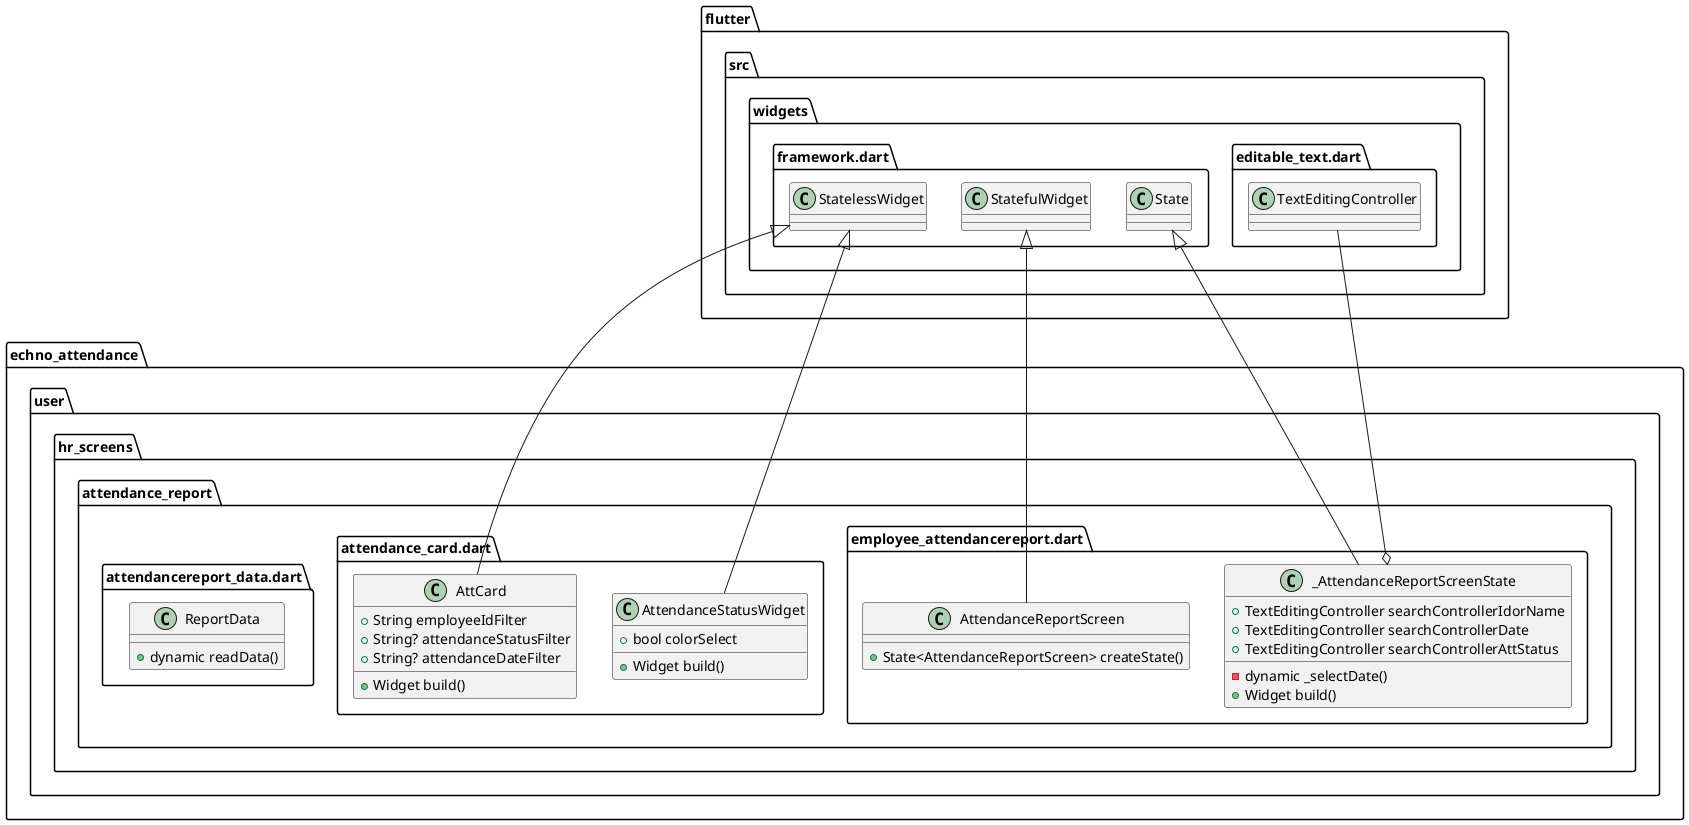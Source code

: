 @startuml
set namespaceSeparator ::

class "echno_attendance::user::hr_screens::attendance_report::employee_attendancereport.dart::AttendanceReportScreen" {
  +State<AttendanceReportScreen> createState()
}

"flutter::src::widgets::framework.dart::StatefulWidget" <|-- "echno_attendance::user::hr_screens::attendance_report::employee_attendancereport.dart::AttendanceReportScreen"

class "echno_attendance::user::hr_screens::attendance_report::employee_attendancereport.dart::_AttendanceReportScreenState" {
  +TextEditingController searchControllerIdorName
  +TextEditingController searchControllerDate
  +TextEditingController searchControllerAttStatus
  -dynamic _selectDate()
  +Widget build()
}

"echno_attendance::user::hr_screens::attendance_report::employee_attendancereport.dart::_AttendanceReportScreenState" o-- "flutter::src::widgets::editable_text.dart::TextEditingController"
"flutter::src::widgets::framework.dart::State" <|-- "echno_attendance::user::hr_screens::attendance_report::employee_attendancereport.dart::_AttendanceReportScreenState"

class "echno_attendance::user::hr_screens::attendance_report::attendance_card.dart::AttCard" {
  +String employeeIdFilter
  +String? attendanceStatusFilter
  +String? attendanceDateFilter
  +Widget build()
}

"flutter::src::widgets::framework.dart::StatelessWidget" <|-- "echno_attendance::user::hr_screens::attendance_report::attendance_card.dart::AttCard"

class "echno_attendance::user::hr_screens::attendance_report::attendance_card.dart::AttendanceStatusWidget" {
  +bool colorSelect
  +Widget build()
}

"flutter::src::widgets::framework.dart::StatelessWidget" <|-- "echno_attendance::user::hr_screens::attendance_report::attendance_card.dart::AttendanceStatusWidget"

class "echno_attendance::user::hr_screens::attendance_report::attendancereport_data.dart::ReportData" {
  +dynamic readData()
}


@enduml

